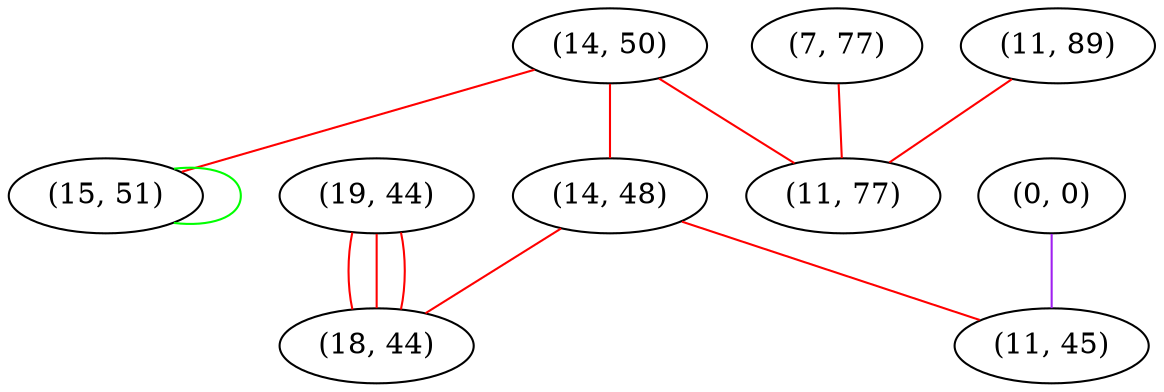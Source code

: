 graph "" {
"(14, 50)";
"(14, 48)";
"(7, 77)";
"(0, 0)";
"(19, 44)";
"(18, 44)";
"(15, 51)";
"(11, 89)";
"(11, 45)";
"(11, 77)";
"(14, 50)" -- "(15, 51)"  [color=red, key=0, weight=1];
"(14, 50)" -- "(14, 48)"  [color=red, key=0, weight=1];
"(14, 50)" -- "(11, 77)"  [color=red, key=0, weight=1];
"(14, 48)" -- "(18, 44)"  [color=red, key=0, weight=1];
"(14, 48)" -- "(11, 45)"  [color=red, key=0, weight=1];
"(7, 77)" -- "(11, 77)"  [color=red, key=0, weight=1];
"(0, 0)" -- "(11, 45)"  [color=purple, key=0, weight=4];
"(19, 44)" -- "(18, 44)"  [color=red, key=0, weight=1];
"(19, 44)" -- "(18, 44)"  [color=red, key=1, weight=1];
"(19, 44)" -- "(18, 44)"  [color=red, key=2, weight=1];
"(15, 51)" -- "(15, 51)"  [color=green, key=0, weight=2];
"(11, 89)" -- "(11, 77)"  [color=red, key=0, weight=1];
}
